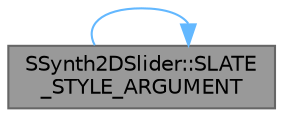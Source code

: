 digraph "SSynth2DSlider::SLATE_STYLE_ARGUMENT"
{
 // INTERACTIVE_SVG=YES
 // LATEX_PDF_SIZE
  bgcolor="transparent";
  edge [fontname=Helvetica,fontsize=10,labelfontname=Helvetica,labelfontsize=10];
  node [fontname=Helvetica,fontsize=10,shape=box,height=0.2,width=0.4];
  rankdir="RL";
  Node1 [id="Node000001",label="SSynth2DSlider::SLATE\l_STYLE_ARGUMENT",height=0.2,width=0.4,color="gray40", fillcolor="grey60", style="filled", fontcolor="black",tooltip="The style used to draw the slider."];
  Node1 -> Node1 [id="edge1_Node000001_Node000001",dir="back",color="steelblue1",style="solid",tooltip=" "];
}
